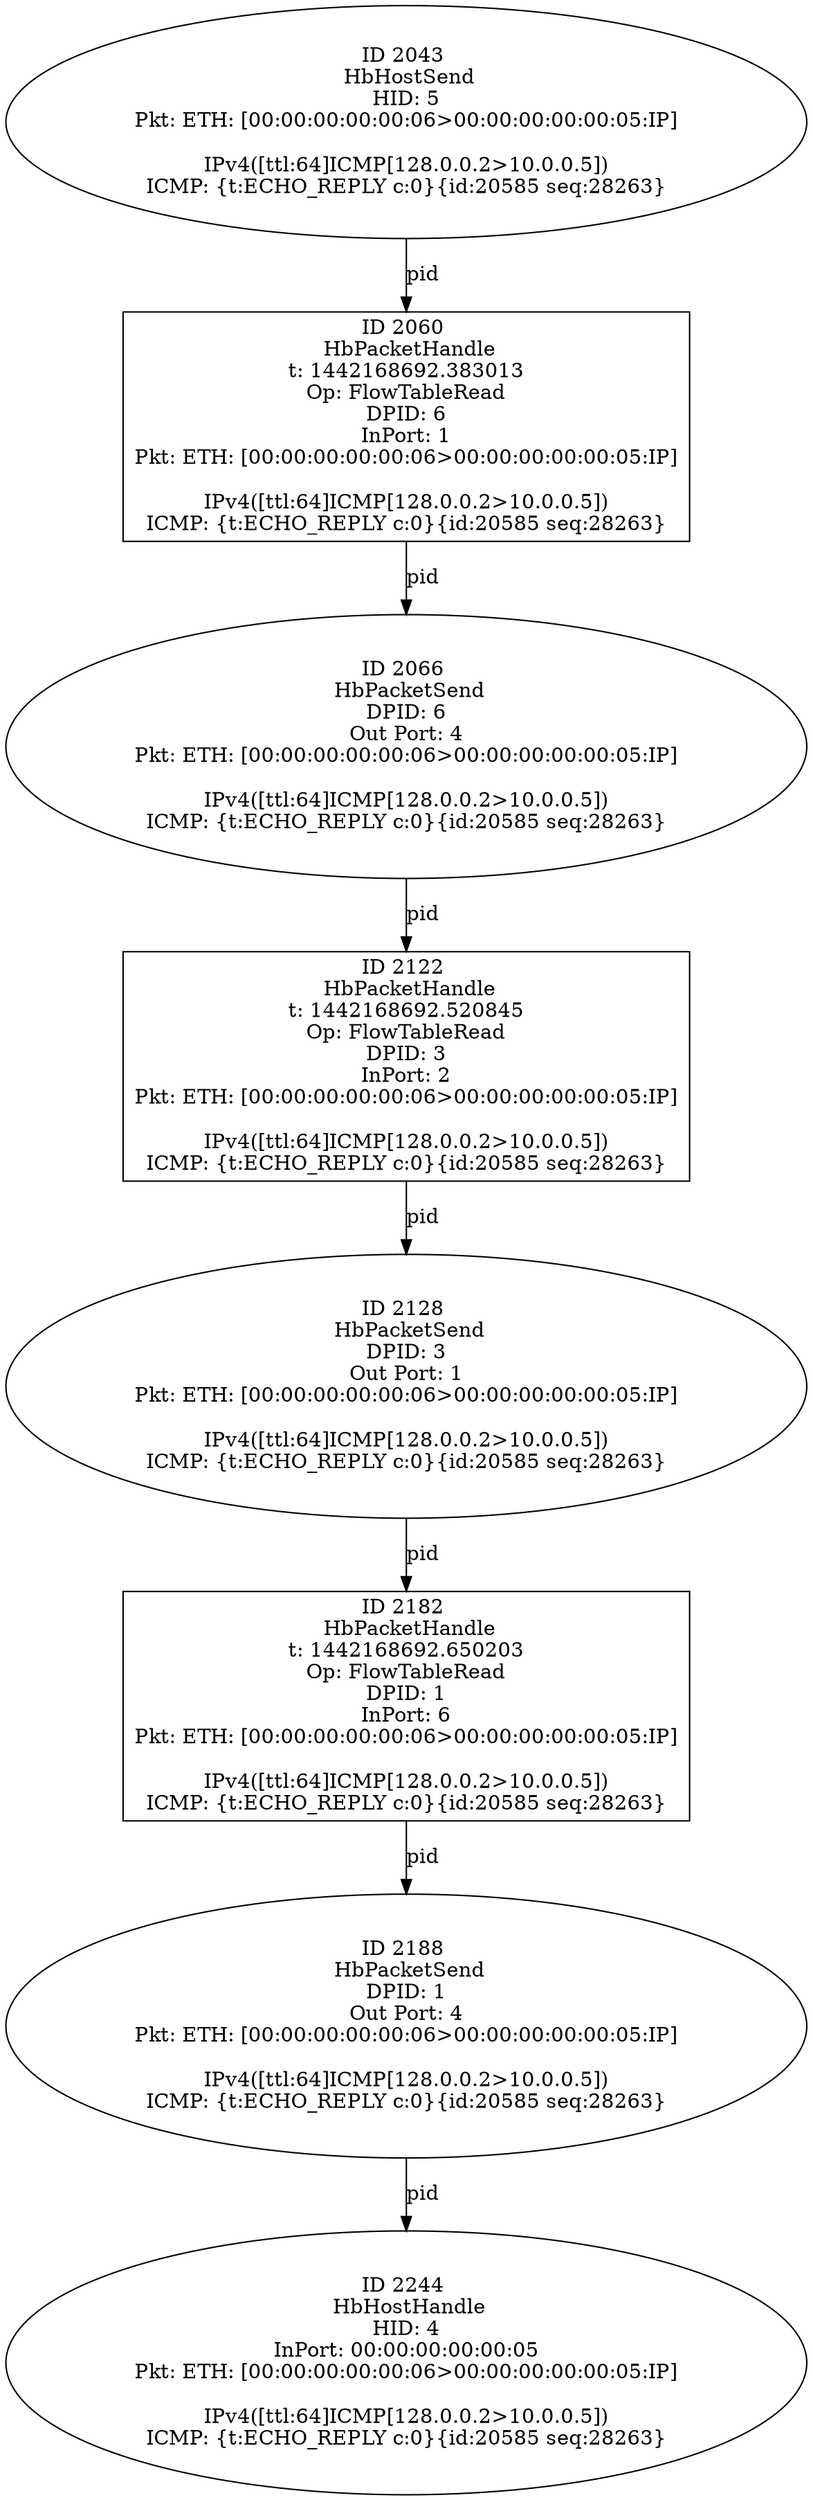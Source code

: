 strict digraph G {
2244 [shape=oval, event=<hb_events.HbHostHandle object at 0x10746eb10>, label="ID 2244 
 HbHostHandle
HID: 4
InPort: 00:00:00:00:00:05
Pkt: ETH: [00:00:00:00:00:06>00:00:00:00:00:05:IP]

IPv4([ttl:64]ICMP[128.0.0.2>10.0.0.5])
ICMP: {t:ECHO_REPLY c:0}{id:20585 seq:28263}"];
2182 [shape=box, event=<hb_events.HbPacketHandle object at 0x107438f90>, label="ID 2182 
 HbPacketHandle
t: 1442168692.650203
Op: FlowTableRead
DPID: 1
InPort: 6
Pkt: ETH: [00:00:00:00:00:06>00:00:00:00:00:05:IP]

IPv4([ttl:64]ICMP[128.0.0.2>10.0.0.5])
ICMP: {t:ECHO_REPLY c:0}{id:20585 seq:28263}"];
2060 [shape=box, event=<hb_events.HbPacketHandle object at 0x1073d0b50>, label="ID 2060 
 HbPacketHandle
t: 1442168692.383013
Op: FlowTableRead
DPID: 6
InPort: 1
Pkt: ETH: [00:00:00:00:00:06>00:00:00:00:00:05:IP]

IPv4([ttl:64]ICMP[128.0.0.2>10.0.0.5])
ICMP: {t:ECHO_REPLY c:0}{id:20585 seq:28263}"];
2122 [shape=box, event=<hb_events.HbPacketHandle object at 0x107406d90>, label="ID 2122 
 HbPacketHandle
t: 1442168692.520845
Op: FlowTableRead
DPID: 3
InPort: 2
Pkt: ETH: [00:00:00:00:00:06>00:00:00:00:00:05:IP]

IPv4([ttl:64]ICMP[128.0.0.2>10.0.0.5])
ICMP: {t:ECHO_REPLY c:0}{id:20585 seq:28263}"];
2188 [shape=oval, event=<hb_events.HbPacketSend object at 0x10743e210>, label="ID 2188 
 HbPacketSend
DPID: 1
Out Port: 4
Pkt: ETH: [00:00:00:00:00:06>00:00:00:00:00:05:IP]

IPv4([ttl:64]ICMP[128.0.0.2>10.0.0.5])
ICMP: {t:ECHO_REPLY c:0}{id:20585 seq:28263}"];
2128 [shape=oval, event=<hb_events.HbPacketSend object at 0x10740d050>, label="ID 2128 
 HbPacketSend
DPID: 3
Out Port: 1
Pkt: ETH: [00:00:00:00:00:06>00:00:00:00:00:05:IP]

IPv4([ttl:64]ICMP[128.0.0.2>10.0.0.5])
ICMP: {t:ECHO_REPLY c:0}{id:20585 seq:28263}"];
2066 [shape=oval, event=<hb_events.HbPacketSend object at 0x1073d0f90>, label="ID 2066 
 HbPacketSend
DPID: 6
Out Port: 4
Pkt: ETH: [00:00:00:00:00:06>00:00:00:00:00:05:IP]

IPv4([ttl:64]ICMP[128.0.0.2>10.0.0.5])
ICMP: {t:ECHO_REPLY c:0}{id:20585 seq:28263}"];
2043 [shape=oval, event=<hb_events.HbHostSend object at 0x1073bc110>, label="ID 2043 
 HbHostSend
HID: 5
Pkt: ETH: [00:00:00:00:00:06>00:00:00:00:00:05:IP]

IPv4([ttl:64]ICMP[128.0.0.2>10.0.0.5])
ICMP: {t:ECHO_REPLY c:0}{id:20585 seq:28263}"];
2182 -> 2188  [rel=pid, label=pid];
2188 -> 2244  [rel=pid, label=pid];
2122 -> 2128  [rel=pid, label=pid];
2060 -> 2066  [rel=pid, label=pid];
2128 -> 2182  [rel=pid, label=pid];
2066 -> 2122  [rel=pid, label=pid];
2043 -> 2060  [rel=pid, label=pid];
}
